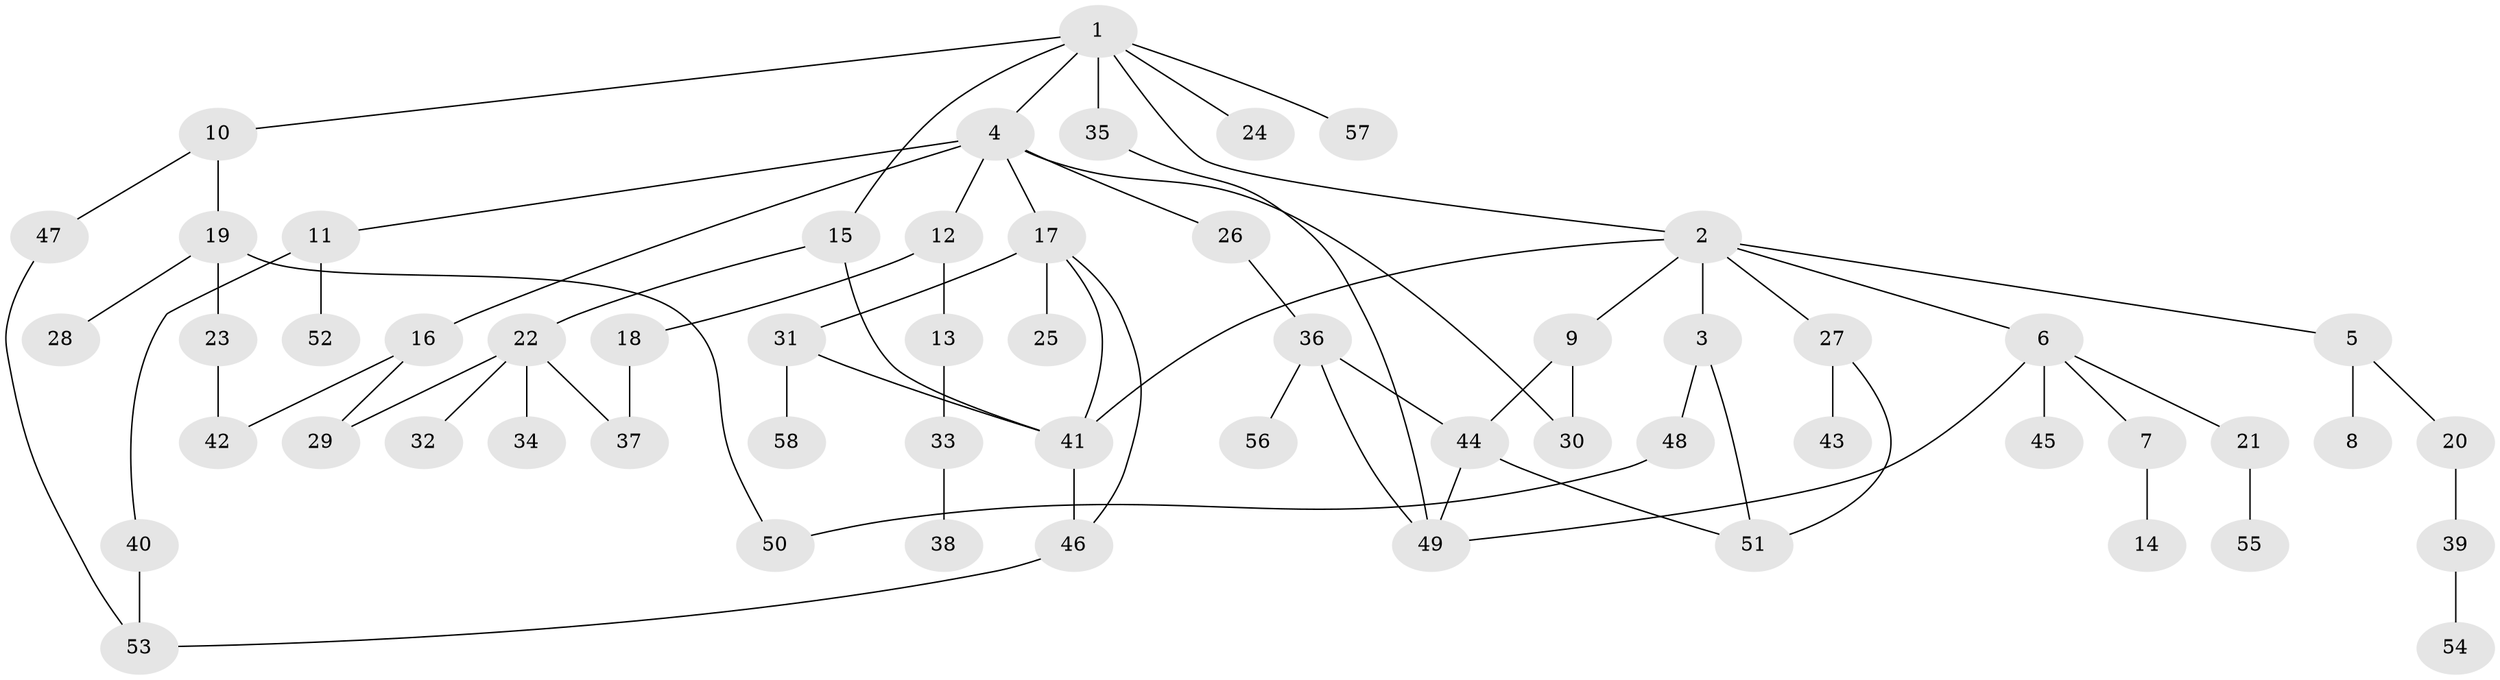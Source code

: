 // original degree distribution, {8: 0.021052631578947368, 2: 0.2736842105263158, 7: 0.010526315789473684, 3: 0.25263157894736843, 6: 0.021052631578947368, 1: 0.3473684210526316, 4: 0.05263157894736842, 5: 0.021052631578947368}
// Generated by graph-tools (version 1.1) at 2025/49/03/04/25 22:49:12]
// undirected, 58 vertices, 74 edges
graph export_dot {
  node [color=gray90,style=filled];
  1;
  2;
  3;
  4;
  5;
  6;
  7;
  8;
  9;
  10;
  11;
  12;
  13;
  14;
  15;
  16;
  17;
  18;
  19;
  20;
  21;
  22;
  23;
  24;
  25;
  26;
  27;
  28;
  29;
  30;
  31;
  32;
  33;
  34;
  35;
  36;
  37;
  38;
  39;
  40;
  41;
  42;
  43;
  44;
  45;
  46;
  47;
  48;
  49;
  50;
  51;
  52;
  53;
  54;
  55;
  56;
  57;
  58;
  1 -- 2 [weight=1.0];
  1 -- 4 [weight=1.0];
  1 -- 10 [weight=1.0];
  1 -- 15 [weight=1.0];
  1 -- 24 [weight=1.0];
  1 -- 35 [weight=1.0];
  1 -- 57 [weight=1.0];
  2 -- 3 [weight=1.0];
  2 -- 5 [weight=1.0];
  2 -- 6 [weight=1.0];
  2 -- 9 [weight=1.0];
  2 -- 27 [weight=1.0];
  2 -- 41 [weight=1.0];
  3 -- 48 [weight=1.0];
  3 -- 51 [weight=1.0];
  4 -- 11 [weight=1.0];
  4 -- 12 [weight=1.0];
  4 -- 16 [weight=1.0];
  4 -- 17 [weight=1.0];
  4 -- 26 [weight=1.0];
  4 -- 30 [weight=1.0];
  5 -- 8 [weight=1.0];
  5 -- 20 [weight=1.0];
  6 -- 7 [weight=1.0];
  6 -- 21 [weight=1.0];
  6 -- 45 [weight=1.0];
  6 -- 49 [weight=1.0];
  7 -- 14 [weight=1.0];
  9 -- 30 [weight=1.0];
  9 -- 44 [weight=1.0];
  10 -- 19 [weight=1.0];
  10 -- 47 [weight=1.0];
  11 -- 40 [weight=1.0];
  11 -- 52 [weight=1.0];
  12 -- 13 [weight=1.0];
  12 -- 18 [weight=1.0];
  13 -- 33 [weight=1.0];
  15 -- 22 [weight=1.0];
  15 -- 41 [weight=1.0];
  16 -- 29 [weight=1.0];
  16 -- 42 [weight=1.0];
  17 -- 25 [weight=1.0];
  17 -- 31 [weight=1.0];
  17 -- 41 [weight=1.0];
  17 -- 46 [weight=1.0];
  18 -- 37 [weight=1.0];
  19 -- 23 [weight=1.0];
  19 -- 28 [weight=1.0];
  19 -- 50 [weight=1.0];
  20 -- 39 [weight=1.0];
  21 -- 55 [weight=1.0];
  22 -- 29 [weight=1.0];
  22 -- 32 [weight=1.0];
  22 -- 34 [weight=1.0];
  22 -- 37 [weight=1.0];
  23 -- 42 [weight=1.0];
  26 -- 36 [weight=1.0];
  27 -- 43 [weight=1.0];
  27 -- 51 [weight=1.0];
  31 -- 41 [weight=1.0];
  31 -- 58 [weight=1.0];
  33 -- 38 [weight=1.0];
  35 -- 49 [weight=1.0];
  36 -- 44 [weight=1.0];
  36 -- 49 [weight=1.0];
  36 -- 56 [weight=1.0];
  39 -- 54 [weight=1.0];
  40 -- 53 [weight=1.0];
  41 -- 46 [weight=1.0];
  44 -- 49 [weight=1.0];
  44 -- 51 [weight=1.0];
  46 -- 53 [weight=1.0];
  47 -- 53 [weight=1.0];
  48 -- 50 [weight=1.0];
}
